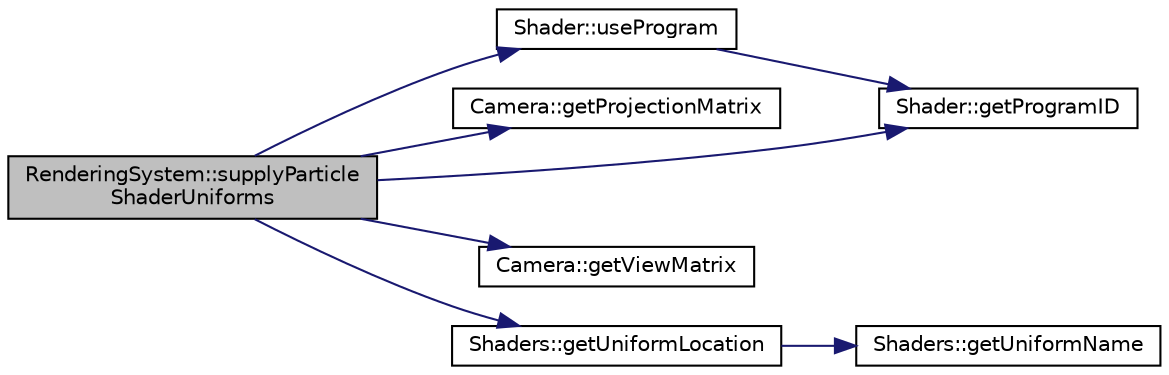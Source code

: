 digraph "RenderingSystem::supplyParticleShaderUniforms"
{
 // INTERACTIVE_SVG=YES
 // LATEX_PDF_SIZE
  edge [fontname="Helvetica",fontsize="10",labelfontname="Helvetica",labelfontsize="10"];
  node [fontname="Helvetica",fontsize="10",shape=record];
  rankdir="LR";
  Node1 [label="RenderingSystem::supplyParticle\lShaderUniforms",height=0.2,width=0.4,color="black", fillcolor="grey75", style="filled", fontcolor="black",tooltip=" "];
  Node1 -> Node2 [color="midnightblue",fontsize="10",style="solid",fontname="Helvetica"];
  Node2 [label="Shader::getProgramID",height=0.2,width=0.4,color="black", fillcolor="white", style="filled",URL="$d1/d51/class_shader.html#a240b7ecb19883fa340489840733eae6d",tooltip=" "];
  Node1 -> Node3 [color="midnightblue",fontsize="10",style="solid",fontname="Helvetica"];
  Node3 [label="Camera::getProjectionMatrix",height=0.2,width=0.4,color="black", fillcolor="white", style="filled",URL="$da/dbb/class_camera.html#a587090d0991afb2c6b44bcefd379f2a1",tooltip=" "];
  Node1 -> Node4 [color="midnightblue",fontsize="10",style="solid",fontname="Helvetica"];
  Node4 [label="Shaders::getUniformLocation",height=0.2,width=0.4,color="black", fillcolor="white", style="filled",URL="$d7/da2/namespace_shaders.html#aaa649eb98b860170946f582b8e93c12d",tooltip=" "];
  Node4 -> Node5 [color="midnightblue",fontsize="10",style="solid",fontname="Helvetica"];
  Node5 [label="Shaders::getUniformName",height=0.2,width=0.4,color="black", fillcolor="white", style="filled",URL="$d7/da2/namespace_shaders.html#a25a80e81a8051ed31ecab4ed167b0be8",tooltip=" "];
  Node1 -> Node6 [color="midnightblue",fontsize="10",style="solid",fontname="Helvetica"];
  Node6 [label="Camera::getViewMatrix",height=0.2,width=0.4,color="black", fillcolor="white", style="filled",URL="$da/dbb/class_camera.html#a1d11fe156faf5a21c8737aa37f72af5c",tooltip=" "];
  Node1 -> Node7 [color="midnightblue",fontsize="10",style="solid",fontname="Helvetica"];
  Node7 [label="Shader::useProgram",height=0.2,width=0.4,color="black", fillcolor="white", style="filled",URL="$d1/d51/class_shader.html#a78dd190177e9d0062d150da522ab3125",tooltip=" "];
  Node7 -> Node2 [color="midnightblue",fontsize="10",style="solid",fontname="Helvetica"];
}
